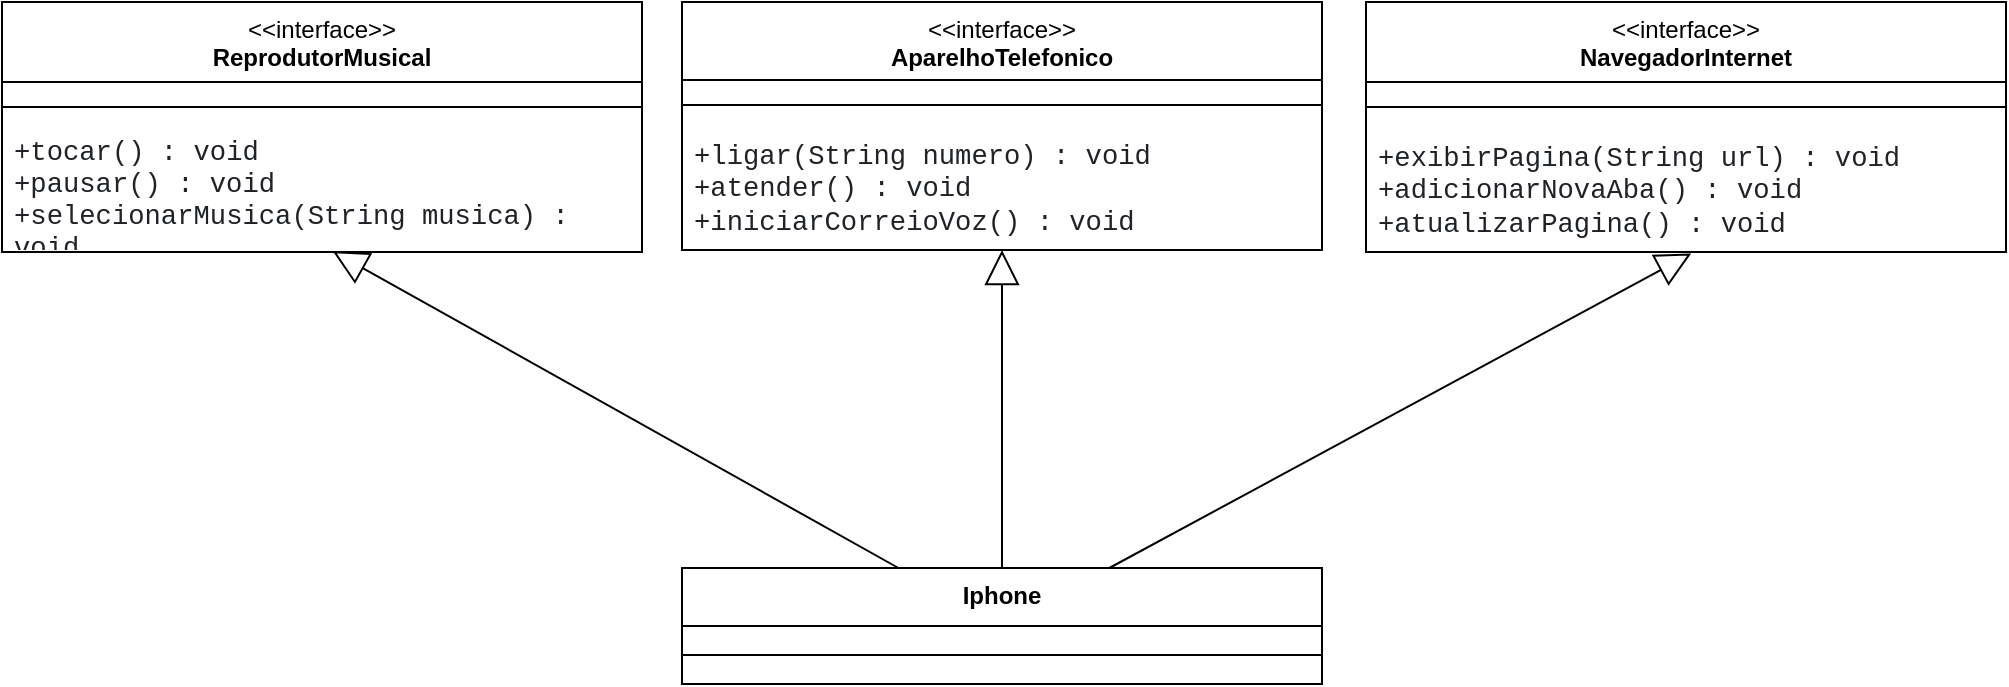 <mxfile version="24.6.4" type="device">
  <diagram name="Página-1" id="Tfj6_GyLS9TCsTx5oopR">
    <mxGraphModel dx="1909" dy="1027" grid="0" gridSize="10" guides="1" tooltips="1" connect="1" arrows="1" fold="1" page="1" pageScale="1" pageWidth="1169" pageHeight="827" math="0" shadow="0">
      <root>
        <mxCell id="0" />
        <mxCell id="1" parent="0" />
        <mxCell id="gqyZY8jUFlxQlvEXSaGY-1" value="&amp;lt;&amp;lt;interface&amp;gt;&amp;gt;&lt;br&gt;&lt;b&gt;ReprodutorMusical&lt;/b&gt;" style="swimlane;fontStyle=0;align=center;verticalAlign=top;childLayout=stackLayout;horizontal=1;startSize=40;horizontalStack=0;resizeParent=1;resizeParentMax=0;resizeLast=0;collapsible=0;marginBottom=0;html=1;whiteSpace=wrap;" vertex="1" parent="1">
          <mxGeometry x="84" y="124" width="320" height="125" as="geometry" />
        </mxCell>
        <mxCell id="gqyZY8jUFlxQlvEXSaGY-6" value="" style="line;strokeWidth=1;align=left;verticalAlign=middle;spacingTop=-1;spacingLeft=3;spacingRight=3;rotatable=0;labelPosition=right;points=[];portConstraint=eastwest;" vertex="1" parent="gqyZY8jUFlxQlvEXSaGY-1">
          <mxGeometry y="40" width="320" height="25" as="geometry" />
        </mxCell>
        <mxCell id="gqyZY8jUFlxQlvEXSaGY-8" value="&lt;span style=&quot;color: rgb(31, 35, 40); font-family: ui-monospace, SFMono-Regular, &amp;quot;SF Mono&amp;quot;, Menlo, Consolas, &amp;quot;Liberation Mono&amp;quot;, monospace; font-size: 13.6px; white-space-collapse: break-spaces;&quot;&gt;+&lt;/span&gt;&lt;span style=&quot;color: rgb(31, 35, 40); font-family: ui-monospace, SFMono-Regular, &amp;quot;SF Mono&amp;quot;, Menlo, Consolas, &amp;quot;Liberation Mono&amp;quot;, monospace; font-size: 13.6px; white-space-collapse: break-spaces;&quot;&gt;tocar() : void&lt;/span&gt;&lt;div&gt;&lt;span style=&quot;color: rgb(31, 35, 40); font-family: ui-monospace, SFMono-Regular, &amp;quot;SF Mono&amp;quot;, Menlo, Consolas, &amp;quot;Liberation Mono&amp;quot;, monospace; font-size: 13.6px; white-space-collapse: break-spaces;&quot;&gt;+pausar() : void&lt;/span&gt;&lt;/div&gt;&lt;div&gt;&lt;span style=&quot;color: rgb(31, 35, 40); font-family: ui-monospace, SFMono-Regular, &amp;quot;SF Mono&amp;quot;, Menlo, Consolas, &amp;quot;Liberation Mono&amp;quot;, monospace; font-size: 13.6px; white-space-collapse: break-spaces;&quot;&gt;+&lt;/span&gt;&lt;span style=&quot;color: rgb(31, 35, 40); font-family: ui-monospace, SFMono-Regular, &amp;quot;SF Mono&amp;quot;, Menlo, Consolas, &amp;quot;Liberation Mono&amp;quot;, monospace; font-size: 13.6px; white-space-collapse: break-spaces;&quot;&gt;selecionarMusica(String musica) : void&lt;/span&gt;&lt;/div&gt;" style="text;html=1;align=left;verticalAlign=middle;spacingLeft=4;spacingRight=4;overflow=hidden;rotatable=0;points=[[0,0.5],[1,0.5]];portConstraint=eastwest;whiteSpace=wrap;" vertex="1" parent="gqyZY8jUFlxQlvEXSaGY-1">
          <mxGeometry y="65" width="320" height="60" as="geometry" />
        </mxCell>
        <mxCell id="gqyZY8jUFlxQlvEXSaGY-9" value="&amp;lt;&amp;lt;interface&amp;gt;&amp;gt;&lt;br&gt;&lt;b&gt;AparelhoTelefonico&lt;/b&gt;" style="swimlane;fontStyle=0;align=center;verticalAlign=top;childLayout=stackLayout;horizontal=1;startSize=39;horizontalStack=0;resizeParent=1;resizeParentMax=0;resizeLast=0;collapsible=0;marginBottom=0;html=1;whiteSpace=wrap;" vertex="1" parent="1">
          <mxGeometry x="424" y="124" width="320" height="124" as="geometry" />
        </mxCell>
        <mxCell id="gqyZY8jUFlxQlvEXSaGY-10" value="" style="line;strokeWidth=1;align=left;verticalAlign=middle;spacingTop=-1;spacingLeft=3;spacingRight=3;rotatable=0;labelPosition=right;points=[];portConstraint=eastwest;" vertex="1" parent="gqyZY8jUFlxQlvEXSaGY-9">
          <mxGeometry y="39" width="320" height="25" as="geometry" />
        </mxCell>
        <mxCell id="gqyZY8jUFlxQlvEXSaGY-11" value="&lt;span style=&quot;color: rgb(31, 35, 40); font-family: ui-monospace, SFMono-Regular, &amp;quot;SF Mono&amp;quot;, Menlo, Consolas, &amp;quot;Liberation Mono&amp;quot;, monospace; font-size: 13.6px; white-space-collapse: break-spaces;&quot;&gt;+&lt;/span&gt;&lt;span style=&quot;color: rgb(31, 35, 40); font-family: ui-monospace, SFMono-Regular, &amp;quot;SF Mono&amp;quot;, Menlo, Consolas, &amp;quot;Liberation Mono&amp;quot;, monospace; font-size: 13.6px; white-space-collapse: break-spaces;&quot;&gt;ligar(String numero) : void&lt;/span&gt;&lt;div&gt;&lt;span style=&quot;color: rgb(31, 35, 40); font-family: ui-monospace, SFMono-Regular, &amp;quot;SF Mono&amp;quot;, Menlo, Consolas, &amp;quot;Liberation Mono&amp;quot;, monospace; font-size: 13.6px; white-space-collapse: break-spaces;&quot;&gt;+&lt;/span&gt;&lt;span style=&quot;color: rgb(31, 35, 40); font-family: ui-monospace, SFMono-Regular, &amp;quot;SF Mono&amp;quot;, Menlo, Consolas, &amp;quot;Liberation Mono&amp;quot;, monospace; font-size: 13.6px; white-space-collapse: break-spaces;&quot;&gt;atender() : void&lt;/span&gt;&lt;/div&gt;&lt;div&gt;&lt;span style=&quot;color: rgb(31, 35, 40); font-family: ui-monospace, SFMono-Regular, &amp;quot;SF Mono&amp;quot;, Menlo, Consolas, &amp;quot;Liberation Mono&amp;quot;, monospace; font-size: 13.6px; white-space-collapse: break-spaces;&quot;&gt;+&lt;/span&gt;&lt;span style=&quot;color: rgb(31, 35, 40); font-family: ui-monospace, SFMono-Regular, &amp;quot;SF Mono&amp;quot;, Menlo, Consolas, &amp;quot;Liberation Mono&amp;quot;, monospace; font-size: 13.6px; white-space-collapse: break-spaces;&quot;&gt;iniciarCorreioVoz() : void&lt;/span&gt;&lt;/div&gt;" style="text;html=1;align=left;verticalAlign=middle;spacingLeft=4;spacingRight=4;overflow=hidden;rotatable=0;points=[[0,0.5],[1,0.5]];portConstraint=eastwest;whiteSpace=wrap;" vertex="1" parent="gqyZY8jUFlxQlvEXSaGY-9">
          <mxGeometry y="64" width="320" height="60" as="geometry" />
        </mxCell>
        <mxCell id="gqyZY8jUFlxQlvEXSaGY-12" value="&amp;lt;&amp;lt;interface&amp;gt;&amp;gt;&lt;br&gt;&lt;b&gt;NavegadorInternet&lt;/b&gt;" style="swimlane;fontStyle=0;align=center;verticalAlign=top;childLayout=stackLayout;horizontal=1;startSize=40;horizontalStack=0;resizeParent=1;resizeParentMax=0;resizeLast=0;collapsible=0;marginBottom=0;html=1;whiteSpace=wrap;" vertex="1" parent="1">
          <mxGeometry x="766" y="124" width="320" height="125" as="geometry" />
        </mxCell>
        <mxCell id="gqyZY8jUFlxQlvEXSaGY-13" value="" style="line;strokeWidth=1;align=left;verticalAlign=middle;spacingTop=-1;spacingLeft=3;spacingRight=3;rotatable=0;labelPosition=right;points=[];portConstraint=eastwest;" vertex="1" parent="gqyZY8jUFlxQlvEXSaGY-12">
          <mxGeometry y="40" width="320" height="25" as="geometry" />
        </mxCell>
        <mxCell id="gqyZY8jUFlxQlvEXSaGY-14" value="&lt;span style=&quot;color: rgb(31, 35, 40); font-family: ui-monospace, SFMono-Regular, &amp;quot;SF Mono&amp;quot;, Menlo, Consolas, &amp;quot;Liberation Mono&amp;quot;, monospace; font-size: 13.6px; white-space-collapse: break-spaces;&quot;&gt;+&lt;/span&gt;&lt;span style=&quot;color: rgb(31, 35, 40); font-family: ui-monospace, SFMono-Regular, &amp;quot;SF Mono&amp;quot;, Menlo, Consolas, &amp;quot;Liberation Mono&amp;quot;, monospace; font-size: 13.6px; white-space-collapse: break-spaces;&quot;&gt;exibirPagina(String url) : void&lt;/span&gt;&lt;div&gt;&lt;span style=&quot;color: rgb(31, 35, 40); font-family: ui-monospace, SFMono-Regular, &amp;quot;SF Mono&amp;quot;, Menlo, Consolas, &amp;quot;Liberation Mono&amp;quot;, monospace; font-size: 13.6px; white-space-collapse: break-spaces;&quot;&gt;+&lt;/span&gt;&lt;span style=&quot;color: rgb(31, 35, 40); font-family: ui-monospace, SFMono-Regular, &amp;quot;SF Mono&amp;quot;, Menlo, Consolas, &amp;quot;Liberation Mono&amp;quot;, monospace; font-size: 13.6px; white-space-collapse: break-spaces;&quot;&gt;adicionarNovaAba() : void&lt;/span&gt;&lt;/div&gt;&lt;div&gt;&lt;span style=&quot;color: rgb(31, 35, 40); font-family: ui-monospace, SFMono-Regular, &amp;quot;SF Mono&amp;quot;, Menlo, Consolas, &amp;quot;Liberation Mono&amp;quot;, monospace; font-size: 13.6px; white-space-collapse: break-spaces;&quot;&gt;+&lt;/span&gt;&lt;span style=&quot;color: rgb(31, 35, 40); font-family: ui-monospace, SFMono-Regular, &amp;quot;SF Mono&amp;quot;, Menlo, Consolas, &amp;quot;Liberation Mono&amp;quot;, monospace; font-size: 13.6px; white-space-collapse: break-spaces;&quot;&gt;atualizarPagina() : void&lt;/span&gt;&lt;/div&gt;" style="text;html=1;align=left;verticalAlign=middle;spacingLeft=4;spacingRight=4;overflow=hidden;rotatable=0;points=[[0,0.5],[1,0.5]];portConstraint=eastwest;whiteSpace=wrap;" vertex="1" parent="gqyZY8jUFlxQlvEXSaGY-12">
          <mxGeometry y="65" width="320" height="60" as="geometry" />
        </mxCell>
        <mxCell id="gqyZY8jUFlxQlvEXSaGY-20" style="edgeStyle=orthogonalEdgeStyle;shape=connector;rounded=0;orthogonalLoop=1;jettySize=auto;html=1;entryX=0.5;entryY=1;entryDx=0;entryDy=0;strokeColor=default;align=center;verticalAlign=middle;fontFamily=Helvetica;fontSize=11;fontColor=default;labelBackgroundColor=default;endArrow=block;endFill=0;strokeWidth=1;endSize=15;" edge="1" parent="1" source="gqyZY8jUFlxQlvEXSaGY-15" target="gqyZY8jUFlxQlvEXSaGY-9">
          <mxGeometry relative="1" as="geometry" />
        </mxCell>
        <mxCell id="gqyZY8jUFlxQlvEXSaGY-15" value="&lt;b&gt;Iphone&lt;/b&gt;" style="swimlane;fontStyle=0;align=center;verticalAlign=top;childLayout=stackLayout;horizontal=1;startSize=29;horizontalStack=0;resizeParent=1;resizeParentMax=0;resizeLast=0;collapsible=0;marginBottom=0;html=1;whiteSpace=wrap;" vertex="1" parent="1">
          <mxGeometry x="424" y="407" width="320" height="58" as="geometry" />
        </mxCell>
        <mxCell id="gqyZY8jUFlxQlvEXSaGY-16" value="" style="line;strokeWidth=1;align=left;verticalAlign=middle;spacingTop=-1;spacingLeft=3;spacingRight=3;rotatable=0;labelPosition=right;points=[];portConstraint=eastwest;" vertex="1" parent="gqyZY8jUFlxQlvEXSaGY-15">
          <mxGeometry y="29" width="320" height="29" as="geometry" />
        </mxCell>
        <mxCell id="gqyZY8jUFlxQlvEXSaGY-19" style="rounded=0;orthogonalLoop=1;jettySize=auto;html=1;entryX=0.517;entryY=0.994;entryDx=0;entryDy=0;entryPerimeter=0;endArrow=block;endFill=0;jumpSize=6;strokeWidth=1;endSize=15;" edge="1" parent="1" source="gqyZY8jUFlxQlvEXSaGY-15" target="gqyZY8jUFlxQlvEXSaGY-8">
          <mxGeometry relative="1" as="geometry" />
        </mxCell>
        <mxCell id="gqyZY8jUFlxQlvEXSaGY-21" style="shape=connector;rounded=0;orthogonalLoop=1;jettySize=auto;html=1;entryX=0.508;entryY=1.013;entryDx=0;entryDy=0;entryPerimeter=0;strokeColor=default;align=center;verticalAlign=middle;fontFamily=Helvetica;fontSize=11;fontColor=default;labelBackgroundColor=default;endArrow=block;endFill=0;endSize=15;" edge="1" parent="1" source="gqyZY8jUFlxQlvEXSaGY-15" target="gqyZY8jUFlxQlvEXSaGY-14">
          <mxGeometry relative="1" as="geometry" />
        </mxCell>
      </root>
    </mxGraphModel>
  </diagram>
</mxfile>
